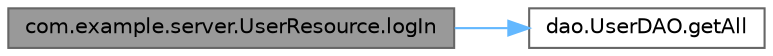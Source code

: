 digraph "com.example.server.UserResource.logIn"
{
 // LATEX_PDF_SIZE
  bgcolor="transparent";
  edge [fontname=Helvetica,fontsize=10,labelfontname=Helvetica,labelfontsize=10];
  node [fontname=Helvetica,fontsize=10,shape=box,height=0.2,width=0.4];
  rankdir="LR";
  Node1 [label="com.example.server.UserResource.logIn",height=0.2,width=0.4,color="gray40", fillcolor="grey60", style="filled", fontcolor="black",tooltip=" "];
  Node1 -> Node2 [color="steelblue1",style="solid"];
  Node2 [label="dao.UserDAO.getAll",height=0.2,width=0.4,color="grey40", fillcolor="white", style="filled",URL="$classdao_1_1_user_d_a_o.html#aa131a959674d46cac55142d5c1af0c70",tooltip=" "];
}
